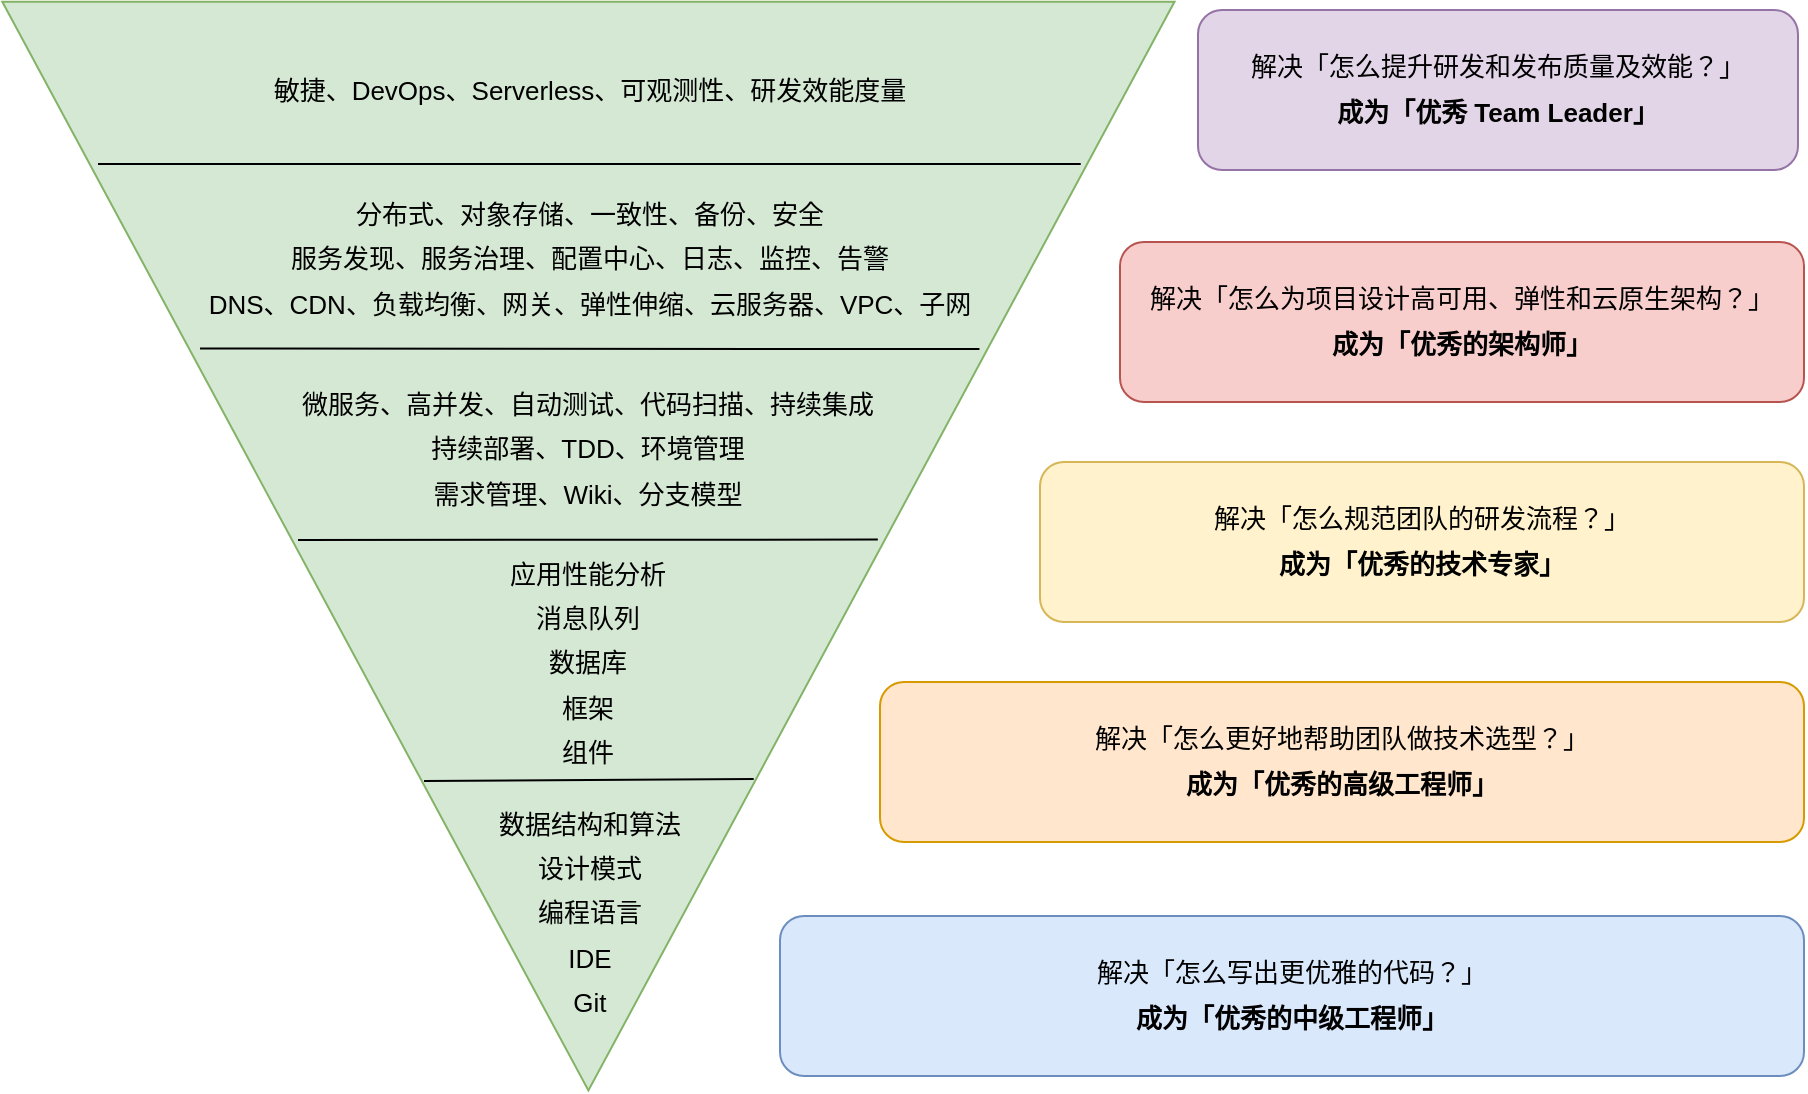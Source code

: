 <mxfile version="20.3.0" type="device"><diagram id="AJDyz11ta7o1WGh9agEz" name="第 1 页"><mxGraphModel dx="1106" dy="720" grid="1" gridSize="10" guides="1" tooltips="1" connect="1" arrows="1" fold="1" page="1" pageScale="1" pageWidth="2339" pageHeight="3300" math="0" shadow="0"><root><mxCell id="0"/><mxCell id="1" parent="0"/><mxCell id="ghNnXBbvunzXLrQ-80GW-1" value="" style="triangle;whiteSpace=wrap;html=1;rotation=90;fillColor=#d5e8d4;strokeColor=#82b366;" parent="1" vertex="1"><mxGeometry x="130" y="240" width="544.41" height="586.1" as="geometry"/></mxCell><mxCell id="ghNnXBbvunzXLrQ-80GW-4" value="&lt;font style=&quot;font-size: 13px; line-height: 1.7;&quot;&gt;数据结构和算法&lt;br&gt;设计模式&lt;br&gt;编程语言&lt;br&gt;IDE&lt;br&gt;Git&lt;br&gt;&lt;/font&gt;" style="text;html=1;strokeColor=none;fillColor=none;align=center;verticalAlign=middle;whiteSpace=wrap;rounded=0;" parent="1" vertex="1"><mxGeometry x="308.21" y="695" width="190" height="44" as="geometry"/></mxCell><mxCell id="ghNnXBbvunzXLrQ-80GW-8" value="" style="endArrow=none;html=1;rounded=0;entryX=0.494;entryY=0.248;entryDx=0;entryDy=0;entryPerimeter=0;" parent="1" edge="1"><mxGeometry width="50" height="50" relative="1" as="geometry"><mxPoint x="257" y="530" as="sourcePoint"/><mxPoint x="546.902" y="529.784" as="targetPoint"/></mxGeometry></mxCell><mxCell id="ghNnXBbvunzXLrQ-80GW-12" value="" style="endArrow=none;html=1;rounded=0;exitX=0.122;exitY=0.062;exitDx=0;exitDy=0;exitPerimeter=0;entryX=0.714;entryY=0.359;entryDx=0;entryDy=0;entryPerimeter=0;" parent="1" target="ghNnXBbvunzXLrQ-80GW-1" edge="1"><mxGeometry width="50" height="50" relative="1" as="geometry"><mxPoint x="320.003" y="650.547" as="sourcePoint"/><mxPoint x="480" y="650" as="targetPoint"/></mxGeometry></mxCell><mxCell id="ghNnXBbvunzXLrQ-80GW-13" value="&lt;font style=&quot;font-size: 13px; line-height: 1.7;&quot;&gt;应用性能分析&lt;br&gt;消息队列&lt;br&gt;数据库&lt;br&gt;框架&lt;br&gt;组件&lt;br&gt;&lt;/font&gt;" style="text;html=1;strokeColor=none;fillColor=none;align=center;verticalAlign=middle;whiteSpace=wrap;rounded=0;" parent="1" vertex="1"><mxGeometry x="307.2" y="570" width="190" height="44" as="geometry"/></mxCell><mxCell id="ghNnXBbvunzXLrQ-80GW-15" value="&lt;font style=&quot;font-size: 13px; line-height: 1.7;&quot;&gt;微服务、高并发、自动测试、代码扫描、持续集成&lt;br&gt;持续部署、TDD、环境管理&lt;br&gt;需求管理、Wiki、分支模型&lt;br&gt;&lt;/font&gt;" style="text;html=1;strokeColor=none;fillColor=none;align=center;verticalAlign=middle;whiteSpace=wrap;rounded=0;" parent="1" vertex="1"><mxGeometry x="252.2" y="456" width="300" height="57" as="geometry"/></mxCell><mxCell id="ghNnXBbvunzXLrQ-80GW-16" value="" style="endArrow=none;html=1;rounded=0;exitX=0.5;exitY=0.748;exitDx=0;exitDy=0;exitPerimeter=0;entryX=0.319;entryY=0.163;entryDx=0;entryDy=0;entryPerimeter=0;" parent="1" edge="1"><mxGeometry width="50" height="50" relative="1" as="geometry"><mxPoint x="208.002" y="434.29" as="sourcePoint"/><mxPoint x="597.721" y="434.512" as="targetPoint"/></mxGeometry></mxCell><mxCell id="ghNnXBbvunzXLrQ-80GW-17" value="&lt;font style=&quot;font-size: 13px; line-height: 1.7;&quot;&gt;分布式、对象存储、一致性、备份、安全&lt;br&gt;服务发现、服务治理、配置中心、日志、监控、告警&lt;br&gt;DNS、CDN、负载均衡、网关、弹性伸缩、云服务器、VPC、子网&lt;br&gt;&lt;/font&gt;" style="text;html=1;strokeColor=none;fillColor=none;align=center;verticalAlign=middle;whiteSpace=wrap;rounded=0;" parent="1" vertex="1"><mxGeometry x="205.36" y="361" width="395.69" height="57" as="geometry"/></mxCell><mxCell id="ghNnXBbvunzXLrQ-80GW-18" value="" style="endArrow=none;html=1;rounded=0;exitX=0.5;exitY=0.748;exitDx=0;exitDy=0;exitPerimeter=0;entryX=0.16;entryY=0.08;entryDx=0;entryDy=0;entryPerimeter=0;" parent="1" edge="1"><mxGeometry width="50" height="50" relative="1" as="geometry"><mxPoint x="157.002" y="342.0" as="sourcePoint"/><mxPoint x="648.367" y="341.951" as="targetPoint"/></mxGeometry></mxCell><mxCell id="ghNnXBbvunzXLrQ-80GW-19" value="&lt;font style=&quot;font-size: 13px;&quot;&gt;敏捷、DevOps、Serverless、可观测性、研发效能度量&lt;br&gt;&lt;/font&gt;" style="text;html=1;strokeColor=none;fillColor=none;align=center;verticalAlign=middle;whiteSpace=wrap;rounded=0;" parent="1" vertex="1"><mxGeometry x="205.35" y="276" width="395.69" height="57" as="geometry"/></mxCell><mxCell id="ghNnXBbvunzXLrQ-80GW-22" value="&lt;p style=&quot;line-height: 1.7;&quot;&gt;解决「怎么写出更优雅的代码？」&lt;br&gt;&lt;b&gt;成为「优秀的中级工程师」&lt;/b&gt;&lt;/p&gt;" style="rounded=1;whiteSpace=wrap;html=1;fontSize=13;fillColor=#dae8fc;strokeColor=#6c8ebf;" parent="1" vertex="1"><mxGeometry x="498" y="718" width="512" height="80" as="geometry"/></mxCell><mxCell id="ghNnXBbvunzXLrQ-80GW-23" value="&lt;p style=&quot;line-height: 1.7;&quot;&gt;解决「怎么更好地帮助团队做技术选型？」&lt;br&gt;&lt;b&gt;成为「优秀的高级工程师」&lt;/b&gt;&lt;/p&gt;" style="rounded=1;whiteSpace=wrap;html=1;fontSize=13;fillColor=#ffe6cc;strokeColor=#d79b00;" parent="1" vertex="1"><mxGeometry x="548" y="601" width="462" height="80" as="geometry"/></mxCell><mxCell id="ghNnXBbvunzXLrQ-80GW-24" value="&lt;p style=&quot;line-height: 1.7;&quot;&gt;解决「怎么规范团队的研发流程？」&lt;br&gt;&lt;b&gt;成为「优秀的技术专家」&lt;/b&gt;&lt;/p&gt;" style="rounded=1;whiteSpace=wrap;html=1;fontSize=13;fillColor=#fff2cc;strokeColor=#d6b656;" parent="1" vertex="1"><mxGeometry x="628" y="491" width="382" height="80" as="geometry"/></mxCell><mxCell id="ghNnXBbvunzXLrQ-80GW-25" value="&lt;p style=&quot;line-height: 1.7;&quot;&gt;解决「怎么为项目设计高可用、弹性和云原生架构？」&lt;br&gt;&lt;b&gt;成为「优秀的架构师」&lt;/b&gt;&lt;/p&gt;" style="rounded=1;whiteSpace=wrap;html=1;fontSize=13;fillColor=#f8cecc;strokeColor=#b85450;" parent="1" vertex="1"><mxGeometry x="668" y="381" width="342" height="80" as="geometry"/></mxCell><mxCell id="ghNnXBbvunzXLrQ-80GW-26" value="&lt;p style=&quot;line-height: 1.7;&quot;&gt;解决「怎么提升研发和发布质量及效能？」&lt;br&gt;&lt;b&gt;成为「优秀 Team Leader」&lt;/b&gt;&lt;/p&gt;" style="rounded=1;whiteSpace=wrap;html=1;fontSize=13;fillColor=#e1d5e7;strokeColor=#9673a6;" parent="1" vertex="1"><mxGeometry x="707" y="265" width="300" height="80" as="geometry"/></mxCell></root></mxGraphModel></diagram></mxfile>